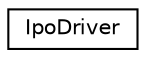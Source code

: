 digraph G
{
  edge [fontname="Helvetica",fontsize="10",labelfontname="Helvetica",labelfontsize="10"];
  node [fontname="Helvetica",fontsize="10",shape=record];
  rankdir=LR;
  Node1 [label="IpoDriver",height=0.2,width=0.4,color="black", fillcolor="white", style="filled",URL="$d0/d89/structIpoDriver.html"];
}

